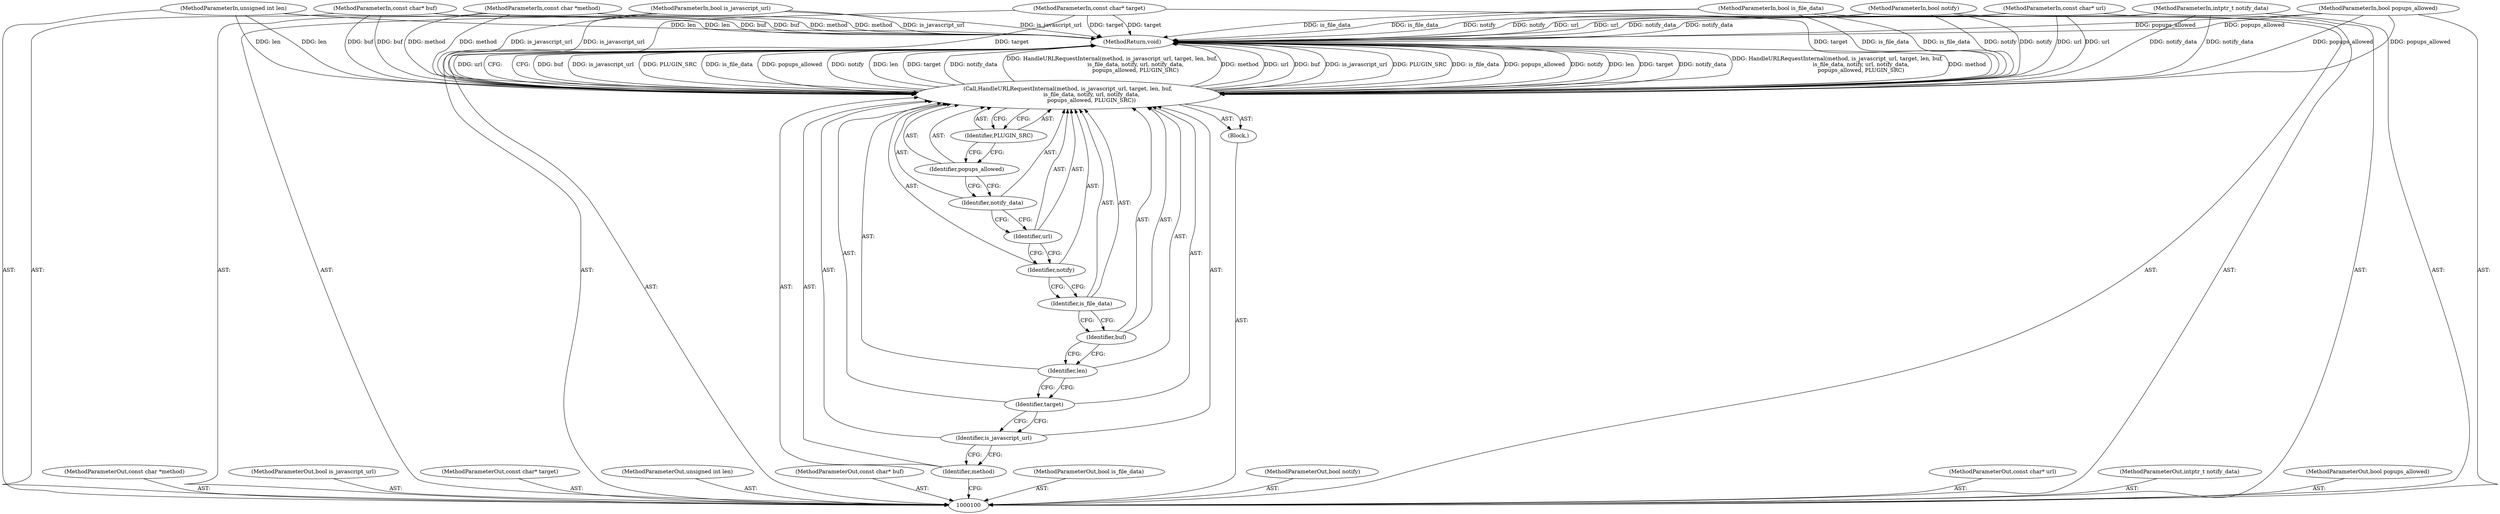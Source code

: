 digraph "1_Chrome_ea3d1d84be3d6f97bf50e76511c9e26af6895533_37" {
"1000124" [label="(MethodReturn,void)"];
"1000101" [label="(MethodParameterIn,const char *method)"];
"1000146" [label="(MethodParameterOut,const char *method)"];
"1000102" [label="(MethodParameterIn,bool is_javascript_url)"];
"1000147" [label="(MethodParameterOut,bool is_javascript_url)"];
"1000103" [label="(MethodParameterIn,const char* target)"];
"1000148" [label="(MethodParameterOut,const char* target)"];
"1000104" [label="(MethodParameterIn,unsigned int len)"];
"1000149" [label="(MethodParameterOut,unsigned int len)"];
"1000105" [label="(MethodParameterIn,const char* buf)"];
"1000150" [label="(MethodParameterOut,const char* buf)"];
"1000106" [label="(MethodParameterIn,bool is_file_data)"];
"1000151" [label="(MethodParameterOut,bool is_file_data)"];
"1000107" [label="(MethodParameterIn,bool notify)"];
"1000152" [label="(MethodParameterOut,bool notify)"];
"1000108" [label="(MethodParameterIn,const char* url)"];
"1000153" [label="(MethodParameterOut,const char* url)"];
"1000109" [label="(MethodParameterIn,intptr_t notify_data)"];
"1000154" [label="(MethodParameterOut,intptr_t notify_data)"];
"1000110" [label="(MethodParameterIn,bool popups_allowed)"];
"1000155" [label="(MethodParameterOut,bool popups_allowed)"];
"1000111" [label="(Block,)"];
"1000112" [label="(Call,HandleURLRequestInternal(method, is_javascript_url, target, len, buf,\n                           is_file_data, notify, url, notify_data,\n                           popups_allowed, PLUGIN_SRC))"];
"1000113" [label="(Identifier,method)"];
"1000114" [label="(Identifier,is_javascript_url)"];
"1000115" [label="(Identifier,target)"];
"1000116" [label="(Identifier,len)"];
"1000117" [label="(Identifier,buf)"];
"1000118" [label="(Identifier,is_file_data)"];
"1000119" [label="(Identifier,notify)"];
"1000120" [label="(Identifier,url)"];
"1000121" [label="(Identifier,notify_data)"];
"1000122" [label="(Identifier,popups_allowed)"];
"1000123" [label="(Identifier,PLUGIN_SRC)"];
"1000124" -> "1000100"  [label="AST: "];
"1000124" -> "1000112"  [label="CFG: "];
"1000112" -> "1000124"  [label="DDG: buf"];
"1000112" -> "1000124"  [label="DDG: is_javascript_url"];
"1000112" -> "1000124"  [label="DDG: PLUGIN_SRC"];
"1000112" -> "1000124"  [label="DDG: is_file_data"];
"1000112" -> "1000124"  [label="DDG: popups_allowed"];
"1000112" -> "1000124"  [label="DDG: notify"];
"1000112" -> "1000124"  [label="DDG: len"];
"1000112" -> "1000124"  [label="DDG: target"];
"1000112" -> "1000124"  [label="DDG: notify_data"];
"1000112" -> "1000124"  [label="DDG: HandleURLRequestInternal(method, is_javascript_url, target, len, buf,\n                           is_file_data, notify, url, notify_data,\n                           popups_allowed, PLUGIN_SRC)"];
"1000112" -> "1000124"  [label="DDG: method"];
"1000112" -> "1000124"  [label="DDG: url"];
"1000108" -> "1000124"  [label="DDG: url"];
"1000107" -> "1000124"  [label="DDG: notify"];
"1000104" -> "1000124"  [label="DDG: len"];
"1000105" -> "1000124"  [label="DDG: buf"];
"1000103" -> "1000124"  [label="DDG: target"];
"1000102" -> "1000124"  [label="DDG: is_javascript_url"];
"1000101" -> "1000124"  [label="DDG: method"];
"1000110" -> "1000124"  [label="DDG: popups_allowed"];
"1000106" -> "1000124"  [label="DDG: is_file_data"];
"1000109" -> "1000124"  [label="DDG: notify_data"];
"1000101" -> "1000100"  [label="AST: "];
"1000101" -> "1000124"  [label="DDG: method"];
"1000101" -> "1000112"  [label="DDG: method"];
"1000146" -> "1000100"  [label="AST: "];
"1000102" -> "1000100"  [label="AST: "];
"1000102" -> "1000124"  [label="DDG: is_javascript_url"];
"1000102" -> "1000112"  [label="DDG: is_javascript_url"];
"1000147" -> "1000100"  [label="AST: "];
"1000103" -> "1000100"  [label="AST: "];
"1000103" -> "1000124"  [label="DDG: target"];
"1000103" -> "1000112"  [label="DDG: target"];
"1000148" -> "1000100"  [label="AST: "];
"1000104" -> "1000100"  [label="AST: "];
"1000104" -> "1000124"  [label="DDG: len"];
"1000104" -> "1000112"  [label="DDG: len"];
"1000149" -> "1000100"  [label="AST: "];
"1000105" -> "1000100"  [label="AST: "];
"1000105" -> "1000124"  [label="DDG: buf"];
"1000105" -> "1000112"  [label="DDG: buf"];
"1000150" -> "1000100"  [label="AST: "];
"1000106" -> "1000100"  [label="AST: "];
"1000106" -> "1000124"  [label="DDG: is_file_data"];
"1000106" -> "1000112"  [label="DDG: is_file_data"];
"1000151" -> "1000100"  [label="AST: "];
"1000107" -> "1000100"  [label="AST: "];
"1000107" -> "1000124"  [label="DDG: notify"];
"1000107" -> "1000112"  [label="DDG: notify"];
"1000152" -> "1000100"  [label="AST: "];
"1000108" -> "1000100"  [label="AST: "];
"1000108" -> "1000124"  [label="DDG: url"];
"1000108" -> "1000112"  [label="DDG: url"];
"1000153" -> "1000100"  [label="AST: "];
"1000109" -> "1000100"  [label="AST: "];
"1000109" -> "1000124"  [label="DDG: notify_data"];
"1000109" -> "1000112"  [label="DDG: notify_data"];
"1000154" -> "1000100"  [label="AST: "];
"1000110" -> "1000100"  [label="AST: "];
"1000110" -> "1000124"  [label="DDG: popups_allowed"];
"1000110" -> "1000112"  [label="DDG: popups_allowed"];
"1000155" -> "1000100"  [label="AST: "];
"1000111" -> "1000100"  [label="AST: "];
"1000112" -> "1000111"  [label="AST: "];
"1000112" -> "1000111"  [label="AST: "];
"1000112" -> "1000123"  [label="CFG: "];
"1000113" -> "1000112"  [label="AST: "];
"1000114" -> "1000112"  [label="AST: "];
"1000115" -> "1000112"  [label="AST: "];
"1000116" -> "1000112"  [label="AST: "];
"1000117" -> "1000112"  [label="AST: "];
"1000118" -> "1000112"  [label="AST: "];
"1000119" -> "1000112"  [label="AST: "];
"1000120" -> "1000112"  [label="AST: "];
"1000121" -> "1000112"  [label="AST: "];
"1000122" -> "1000112"  [label="AST: "];
"1000123" -> "1000112"  [label="AST: "];
"1000124" -> "1000112"  [label="CFG: "];
"1000112" -> "1000124"  [label="DDG: buf"];
"1000112" -> "1000124"  [label="DDG: is_javascript_url"];
"1000112" -> "1000124"  [label="DDG: PLUGIN_SRC"];
"1000112" -> "1000124"  [label="DDG: is_file_data"];
"1000112" -> "1000124"  [label="DDG: popups_allowed"];
"1000112" -> "1000124"  [label="DDG: notify"];
"1000112" -> "1000124"  [label="DDG: len"];
"1000112" -> "1000124"  [label="DDG: target"];
"1000112" -> "1000124"  [label="DDG: notify_data"];
"1000112" -> "1000124"  [label="DDG: HandleURLRequestInternal(method, is_javascript_url, target, len, buf,\n                           is_file_data, notify, url, notify_data,\n                           popups_allowed, PLUGIN_SRC)"];
"1000112" -> "1000124"  [label="DDG: method"];
"1000112" -> "1000124"  [label="DDG: url"];
"1000101" -> "1000112"  [label="DDG: method"];
"1000102" -> "1000112"  [label="DDG: is_javascript_url"];
"1000103" -> "1000112"  [label="DDG: target"];
"1000104" -> "1000112"  [label="DDG: len"];
"1000105" -> "1000112"  [label="DDG: buf"];
"1000106" -> "1000112"  [label="DDG: is_file_data"];
"1000107" -> "1000112"  [label="DDG: notify"];
"1000108" -> "1000112"  [label="DDG: url"];
"1000109" -> "1000112"  [label="DDG: notify_data"];
"1000110" -> "1000112"  [label="DDG: popups_allowed"];
"1000113" -> "1000112"  [label="AST: "];
"1000113" -> "1000100"  [label="CFG: "];
"1000114" -> "1000113"  [label="CFG: "];
"1000114" -> "1000112"  [label="AST: "];
"1000114" -> "1000113"  [label="CFG: "];
"1000115" -> "1000114"  [label="CFG: "];
"1000115" -> "1000112"  [label="AST: "];
"1000115" -> "1000114"  [label="CFG: "];
"1000116" -> "1000115"  [label="CFG: "];
"1000116" -> "1000112"  [label="AST: "];
"1000116" -> "1000115"  [label="CFG: "];
"1000117" -> "1000116"  [label="CFG: "];
"1000117" -> "1000112"  [label="AST: "];
"1000117" -> "1000116"  [label="CFG: "];
"1000118" -> "1000117"  [label="CFG: "];
"1000118" -> "1000112"  [label="AST: "];
"1000118" -> "1000117"  [label="CFG: "];
"1000119" -> "1000118"  [label="CFG: "];
"1000119" -> "1000112"  [label="AST: "];
"1000119" -> "1000118"  [label="CFG: "];
"1000120" -> "1000119"  [label="CFG: "];
"1000120" -> "1000112"  [label="AST: "];
"1000120" -> "1000119"  [label="CFG: "];
"1000121" -> "1000120"  [label="CFG: "];
"1000121" -> "1000112"  [label="AST: "];
"1000121" -> "1000120"  [label="CFG: "];
"1000122" -> "1000121"  [label="CFG: "];
"1000122" -> "1000112"  [label="AST: "];
"1000122" -> "1000121"  [label="CFG: "];
"1000123" -> "1000122"  [label="CFG: "];
"1000123" -> "1000112"  [label="AST: "];
"1000123" -> "1000122"  [label="CFG: "];
"1000112" -> "1000123"  [label="CFG: "];
}
